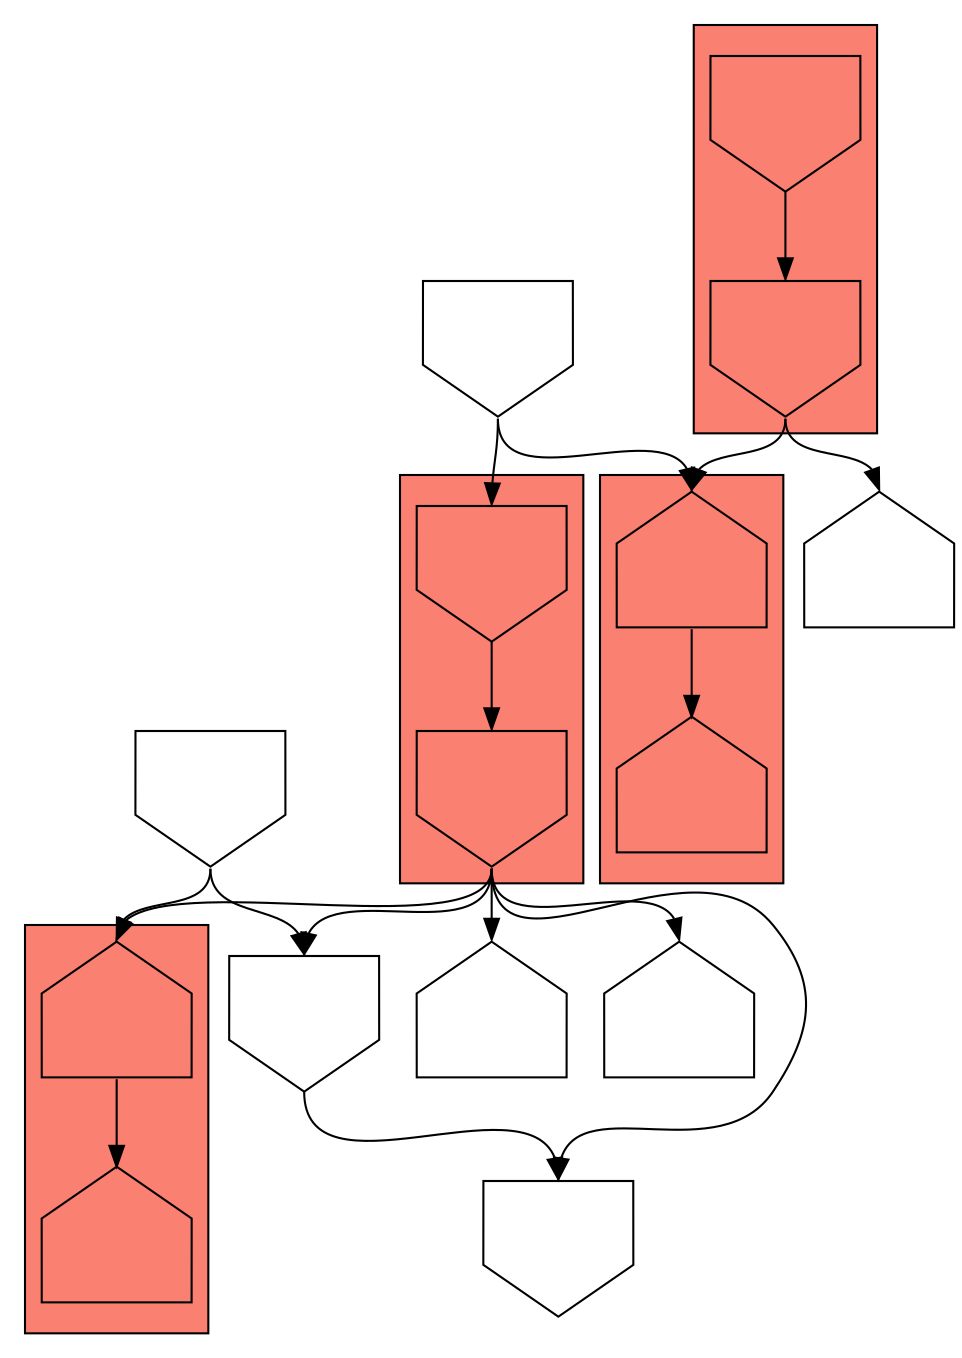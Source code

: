 digraph asm {
	edge [headport=n,tailport=s];
subgraph cluster_C20735_6101 {
	20735 [label="",height=1,width=1,shape=invhouse];
	6101 [label="",height=1,width=1,shape=invhouse];
	style=filled;
	fillcolor=salmon;
}
subgraph cluster_C9744_16329 {
	9744 [label="",height=1,width=1,shape=house];
	16329 [label="",height=1,width=1,shape=house];
	style=filled;
	fillcolor=salmon;
}
subgraph cluster_C3108_5711 {
	3108 [label="",height=1,width=1,shape=house];
	5711 [label="",height=1,width=1,shape=house];
	style=filled;
	fillcolor=salmon;
}
subgraph cluster_C16356_15370 {
	16356 [label="",height=1,width=1,shape=invhouse];
	15370 [label="",height=1,width=1,shape=invhouse];
	style=filled;
	fillcolor=salmon;
}
	4658 [label="",height=1,width=1,shape=invhouse];
	16883 [label="",height=1,width=1,shape=invhouse];
	4623 [label="",height=1,width=1,shape=invhouse];
	15111 [label="",height=1,width=1,shape=house];
	17245 [label="",height=1,width=1,shape=house];
	11672 [label="",height=1,width=1,shape=invhouse];
	16352 [label="",height=1,width=1,shape=house];
	20735 -> 6101
	6101 -> 4658
	6101 -> 9744
	6101 -> 15111
	6101 -> 16883
	6101 -> 17245
	16883 -> 4658
	4623 -> 9744
	4623 -> 16883
	9744 -> 16329
	11672 -> 3108
	11672 -> 20735
	3108 -> 5711
	15370 -> 3108
	15370 -> 16352
	16356 -> 15370
}